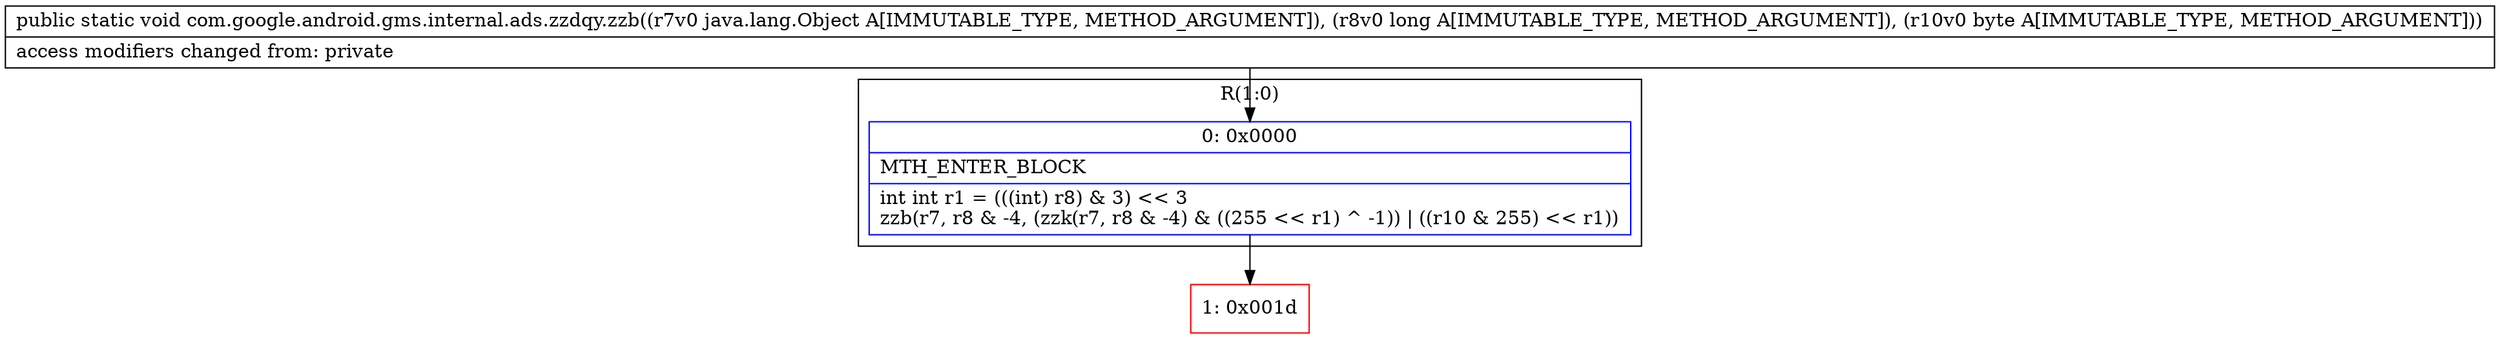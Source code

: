 digraph "CFG forcom.google.android.gms.internal.ads.zzdqy.zzb(Ljava\/lang\/Object;JB)V" {
subgraph cluster_Region_838936730 {
label = "R(1:0)";
node [shape=record,color=blue];
Node_0 [shape=record,label="{0\:\ 0x0000|MTH_ENTER_BLOCK\l|int int r1 = (((int) r8) & 3) \<\< 3\lzzb(r7, r8 & \-4, (zzk(r7, r8 & \-4) & ((255 \<\< r1) ^ \-1)) \| ((r10 & 255) \<\< r1))\l}"];
}
Node_1 [shape=record,color=red,label="{1\:\ 0x001d}"];
MethodNode[shape=record,label="{public static void com.google.android.gms.internal.ads.zzdqy.zzb((r7v0 java.lang.Object A[IMMUTABLE_TYPE, METHOD_ARGUMENT]), (r8v0 long A[IMMUTABLE_TYPE, METHOD_ARGUMENT]), (r10v0 byte A[IMMUTABLE_TYPE, METHOD_ARGUMENT]))  | access modifiers changed from: private\l}"];
MethodNode -> Node_0;
Node_0 -> Node_1;
}

